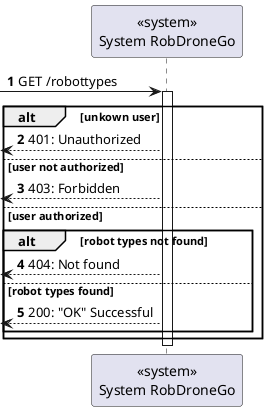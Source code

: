 @startuml
autonumber


participant "<<system>>\nSystem RobDroneGo" as sys


[-> sys: GET /robottypes

    activate sys

    alt unkown user
                [<-- sys : 401: Unauthorized
            else user not authorized
                [<-- sys : 403: Forbidden
            else user authorized

            alt robot types not found
                [<-- sys : 404: Not found
            else robot types found
                [<-- sys : 200: "OK" Successful
    end
end
deactivate sys


@enduml
